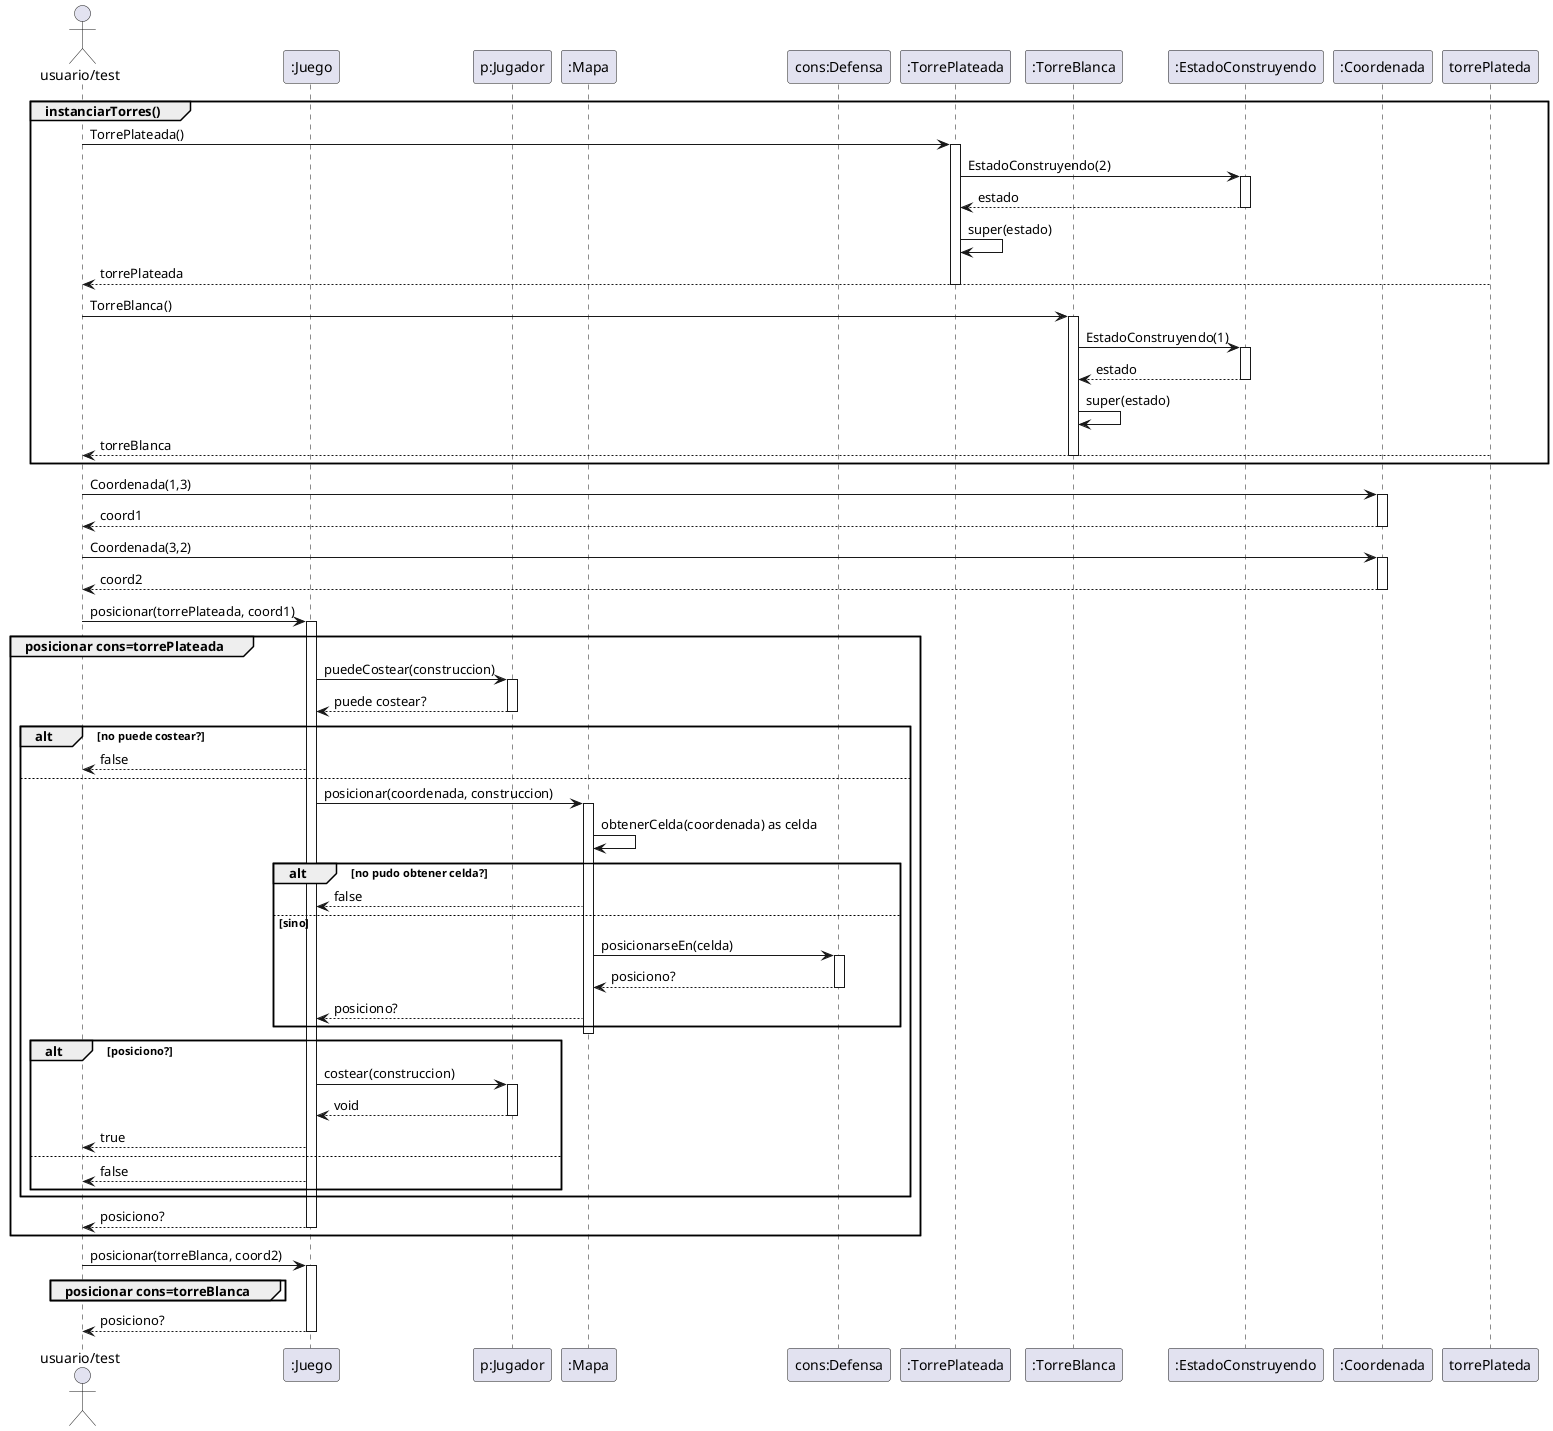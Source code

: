 @startuml
Actor "usuario/test" as sis
participant ":Juego" as juego
participant "p:Jugador" as jugador
participant ":Mapa" as mapa
participant "cons:Defensa" as construccion
participant ":TorrePlateada" as torrePlateada
participant ":TorreBlanca" as torreBlanca
participant ":EstadoConstruyendo" as est
participant ":Coordenada" as coord

group instanciarTorres()
sis-> torrePlateada: TorrePlateada()
activate torrePlateada

torrePlateada->est: EstadoConstruyendo(2)
activate est
est--> torrePlateada: estado
deactivate est

torrePlateada->torrePlateada:super(estado)

torrePlateda --> sis : torrePlateada
deactivate torrePlateada

sis-> torreBlanca: TorreBlanca()
activate torreBlanca

torreBlanca->est: EstadoConstruyendo(1)
activate est
est--> torreBlanca: estado
deactivate est

torreBlanca->torreBlanca:super(estado)

torrePlateda --> sis : torreBlanca
deactivate torreBlanca
end
sis -> coord : Coordenada(1,3)
activate coord
coord --> sis : coord1
deactivate coord


sis -> coord : Coordenada(3,2)
activate coord
coord --> sis : coord2
deactivate coord

sis -> juego : posicionar(torrePlateada, coord1)
activate juego

group posicionar cons=torrePlateada

juego->jugador:puedeCostear(construccion)
activate jugador
jugador-->juego: puede costear?
deactivate jugador

alt no puede costear?
juego --> sis: false
else

juego->mapa: posicionar(coordenada, construccion)
activate mapa

mapa->mapa: obtenerCelda(coordenada) as celda

alt no pudo obtener celda?
mapa-->juego:false
else sino
mapa->construccion: posicionarseEn(celda)
activate construccion
construccion--> mapa: posiciono?
deactivate construccion
mapa-->juego : posiciono?
end
deactivate mapa
alt posiciono?
juego->jugador:costear(construccion)
activate jugador
jugador-->juego: void
deactivate jugador
juego --> sis: true
else
juego --> sis: false
end
activate juego
end

juego --> sis :posiciono?
deactivate juego
end

sis -> juego : posicionar(torreBlanca, coord2)
activate juego
group posicionar cons=torreBlanca

end
juego-->sis:posiciono?
deactivate juego


@enduml
